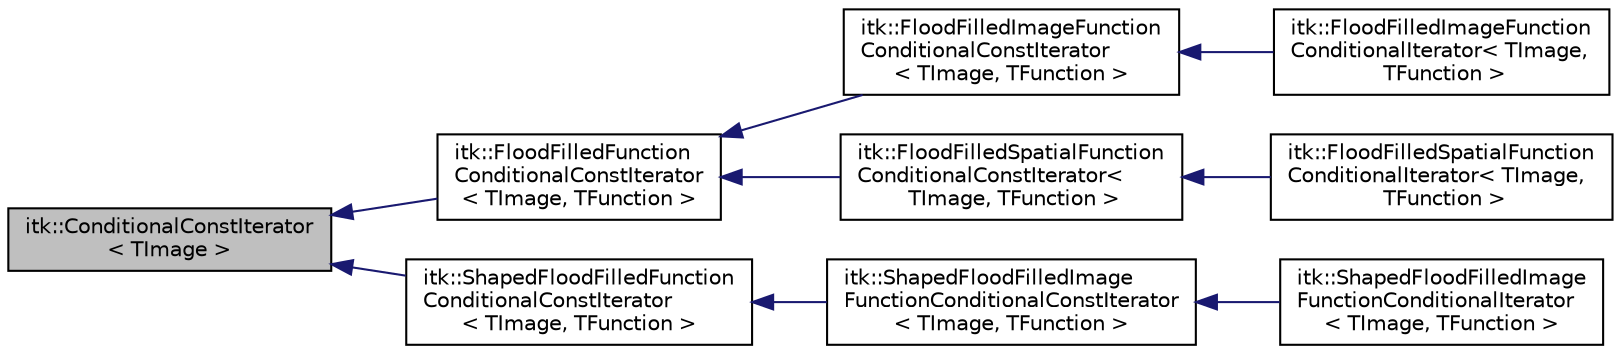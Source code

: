 digraph "itk::ConditionalConstIterator&lt; TImage &gt;"
{
 // LATEX_PDF_SIZE
  edge [fontname="Helvetica",fontsize="10",labelfontname="Helvetica",labelfontsize="10"];
  node [fontname="Helvetica",fontsize="10",shape=record];
  rankdir="LR";
  Node1 [label="itk::ConditionalConstIterator\l\< TImage \>",height=0.2,width=0.4,color="black", fillcolor="grey75", style="filled", fontcolor="black",tooltip="A base class for other iterators where membership in the set of output pixels is conditional upon som..."];
  Node1 -> Node2 [dir="back",color="midnightblue",fontsize="10",style="solid",fontname="Helvetica"];
  Node2 [label="itk::FloodFilledFunction\lConditionalConstIterator\l\< TImage, TFunction \>",height=0.2,width=0.4,color="black", fillcolor="white", style="filled",URL="$classitk_1_1FloodFilledFunctionConditionalConstIterator.html",tooltip="Iterates over a flood-filled spatial function."];
  Node2 -> Node3 [dir="back",color="midnightblue",fontsize="10",style="solid",fontname="Helvetica"];
  Node3 [label="itk::FloodFilledImageFunction\lConditionalConstIterator\l\< TImage, TFunction \>",height=0.2,width=0.4,color="black", fillcolor="white", style="filled",URL="$classitk_1_1FloodFilledImageFunctionConditionalConstIterator.html",tooltip="Iterates over a flood-filled image function with read-only access to pixels."];
  Node3 -> Node4 [dir="back",color="midnightblue",fontsize="10",style="solid",fontname="Helvetica"];
  Node4 [label="itk::FloodFilledImageFunction\lConditionalIterator\< TImage,\l TFunction \>",height=0.2,width=0.4,color="black", fillcolor="white", style="filled",URL="$classitk_1_1FloodFilledImageFunctionConditionalIterator.html",tooltip="Iterates over a flood-filled image function with write access to pixels."];
  Node2 -> Node5 [dir="back",color="midnightblue",fontsize="10",style="solid",fontname="Helvetica"];
  Node5 [label="itk::FloodFilledSpatialFunction\lConditionalConstIterator\<\l TImage, TFunction \>",height=0.2,width=0.4,color="black", fillcolor="white", style="filled",URL="$classitk_1_1FloodFilledSpatialFunctionConditionalConstIterator.html",tooltip="Iterates over a flood-filled spatial function with read-only access to pixels."];
  Node5 -> Node6 [dir="back",color="midnightblue",fontsize="10",style="solid",fontname="Helvetica"];
  Node6 [label="itk::FloodFilledSpatialFunction\lConditionalIterator\< TImage,\l TFunction \>",height=0.2,width=0.4,color="black", fillcolor="white", style="filled",URL="$classitk_1_1FloodFilledSpatialFunctionConditionalIterator.html",tooltip="Iterates over a flood-filled spatial function with write access to pixels."];
  Node1 -> Node7 [dir="back",color="midnightblue",fontsize="10",style="solid",fontname="Helvetica"];
  Node7 [label="itk::ShapedFloodFilledFunction\lConditionalConstIterator\l\< TImage, TFunction \>",height=0.2,width=0.4,color="black", fillcolor="white", style="filled",URL="$classitk_1_1ShapedFloodFilledFunctionConditionalConstIterator.html",tooltip="Iterates over a flood-filled spatial function with read-only access to pixels."];
  Node7 -> Node8 [dir="back",color="midnightblue",fontsize="10",style="solid",fontname="Helvetica"];
  Node8 [label="itk::ShapedFloodFilledImage\lFunctionConditionalConstIterator\l\< TImage, TFunction \>",height=0.2,width=0.4,color="black", fillcolor="white", style="filled",URL="$classitk_1_1ShapedFloodFilledImageFunctionConditionalConstIterator.html",tooltip="Iterates over a flood-filled image function with read-only access to pixels."];
  Node8 -> Node9 [dir="back",color="midnightblue",fontsize="10",style="solid",fontname="Helvetica"];
  Node9 [label="itk::ShapedFloodFilledImage\lFunctionConditionalIterator\l\< TImage, TFunction \>",height=0.2,width=0.4,color="black", fillcolor="white", style="filled",URL="$classitk_1_1ShapedFloodFilledImageFunctionConditionalIterator.html",tooltip="Iterates over a flood-filled image function with write access to pixels."];
}

